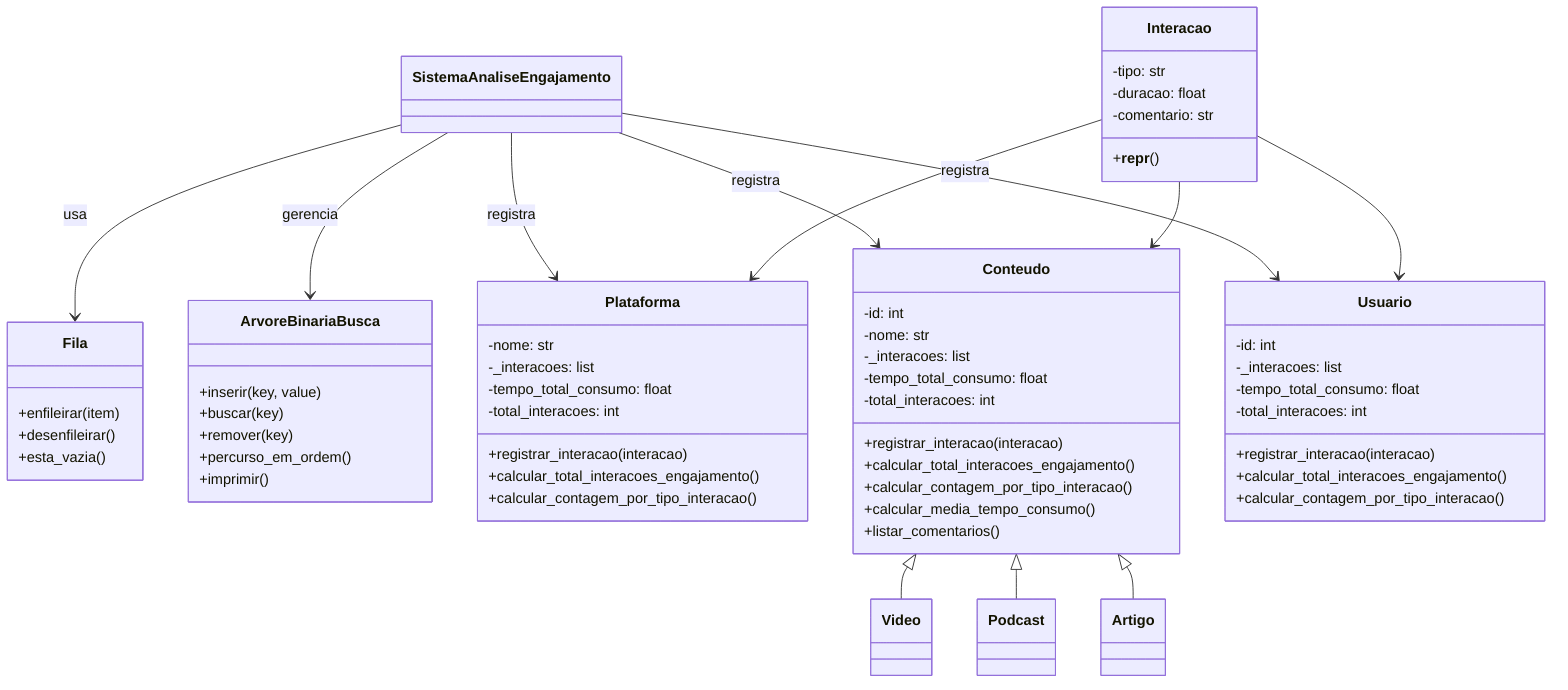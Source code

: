 classDiagram
    SistemaAnaliseEngajamento --> Fila : usa
    SistemaAnaliseEngajamento --> ArvoreBinariaBusca : gerencia
    SistemaAnaliseEngajamento --> Plataforma : registra
    SistemaAnaliseEngajamento --> Conteudo : registra
    SistemaAnaliseEngajamento --> Usuario : registra

    class Fila {
      +enfileirar(item)
      +desenfileirar()
      +esta_vazia()
    }

    class ArvoreBinariaBusca {
      +inserir(key, value)
      +buscar(key)
      +remover(key)
      +percurso_em_ordem()
      +imprimir()
    }

    class Plataforma {
      -nome: str
      -_interacoes: list
      -tempo_total_consumo: float
      -total_interacoes: int
      +registrar_interacao(interacao)
      +calcular_total_interacoes_engajamento()
      +calcular_contagem_por_tipo_interacao()
    }

    class Conteudo {
      -id: int
      -nome: str
      -_interacoes: list
      -tempo_total_consumo: float
      -total_interacoes: int
      +registrar_interacao(interacao)
      +calcular_total_interacoes_engajamento()
      +calcular_contagem_por_tipo_interacao()
      +calcular_media_tempo_consumo()
      +listar_comentarios()
    }

    Conteudo <|-- Video
    Conteudo <|-- Podcast
    Conteudo <|-- Artigo

    class Usuario {
      -id: int
      -_interacoes: list
      -tempo_total_consumo: float
      -total_interacoes: int
      +registrar_interacao(interacao)
      +calcular_total_interacoes_engajamento()
      +calcular_contagem_por_tipo_interacao()
    }

    class Interacao {
      -tipo: str
      -duracao: float
      -comentario: str
      +__repr__()
    }

    Interacao --> Usuario
    Interacao --> Conteudo
    Interacao --> Plataforma